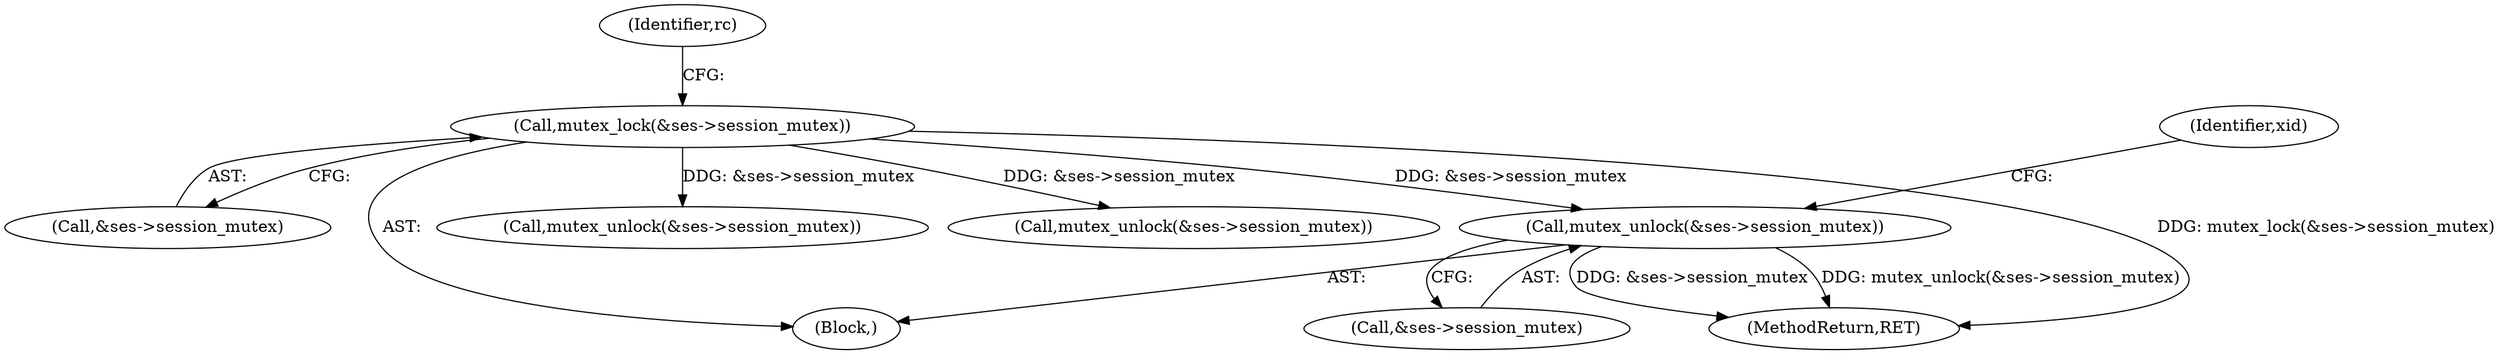digraph "0_linux_4ff67b720c02c36e54d55b88c2931879b7db1cd2_0@API" {
"1000192" [label="(Call,mutex_unlock(&ses->session_mutex))"];
"1000136" [label="(Call,mutex_lock(&ses->session_mutex))"];
"1000193" [label="(Call,&ses->session_mutex)"];
"1000390" [label="(MethodReturn,RET)"];
"1000137" [label="(Call,&ses->session_mutex)"];
"1000180" [label="(Call,mutex_unlock(&ses->session_mutex))"];
"1000198" [label="(Identifier,xid)"];
"1000127" [label="(Block,)"];
"1000142" [label="(Identifier,rc)"];
"1000136" [label="(Call,mutex_lock(&ses->session_mutex))"];
"1000192" [label="(Call,mutex_unlock(&ses->session_mutex))"];
"1000149" [label="(Call,mutex_unlock(&ses->session_mutex))"];
"1000192" -> "1000127"  [label="AST: "];
"1000192" -> "1000193"  [label="CFG: "];
"1000193" -> "1000192"  [label="AST: "];
"1000198" -> "1000192"  [label="CFG: "];
"1000192" -> "1000390"  [label="DDG: &ses->session_mutex"];
"1000192" -> "1000390"  [label="DDG: mutex_unlock(&ses->session_mutex)"];
"1000136" -> "1000192"  [label="DDG: &ses->session_mutex"];
"1000136" -> "1000127"  [label="AST: "];
"1000136" -> "1000137"  [label="CFG: "];
"1000137" -> "1000136"  [label="AST: "];
"1000142" -> "1000136"  [label="CFG: "];
"1000136" -> "1000390"  [label="DDG: mutex_lock(&ses->session_mutex)"];
"1000136" -> "1000149"  [label="DDG: &ses->session_mutex"];
"1000136" -> "1000180"  [label="DDG: &ses->session_mutex"];
}
